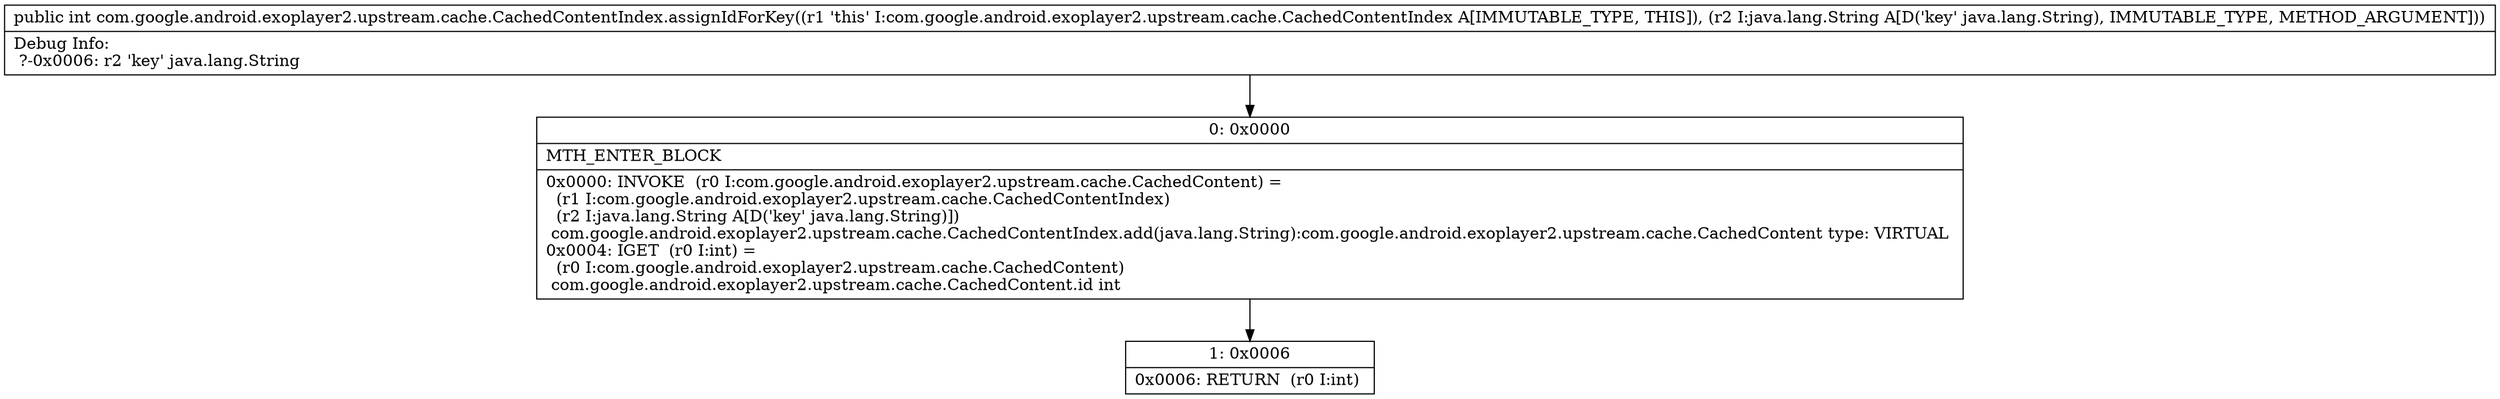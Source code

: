 digraph "CFG forcom.google.android.exoplayer2.upstream.cache.CachedContentIndex.assignIdForKey(Ljava\/lang\/String;)I" {
Node_0 [shape=record,label="{0\:\ 0x0000|MTH_ENTER_BLOCK\l|0x0000: INVOKE  (r0 I:com.google.android.exoplayer2.upstream.cache.CachedContent) = \l  (r1 I:com.google.android.exoplayer2.upstream.cache.CachedContentIndex)\l  (r2 I:java.lang.String A[D('key' java.lang.String)])\l com.google.android.exoplayer2.upstream.cache.CachedContentIndex.add(java.lang.String):com.google.android.exoplayer2.upstream.cache.CachedContent type: VIRTUAL \l0x0004: IGET  (r0 I:int) = \l  (r0 I:com.google.android.exoplayer2.upstream.cache.CachedContent)\l com.google.android.exoplayer2.upstream.cache.CachedContent.id int \l}"];
Node_1 [shape=record,label="{1\:\ 0x0006|0x0006: RETURN  (r0 I:int) \l}"];
MethodNode[shape=record,label="{public int com.google.android.exoplayer2.upstream.cache.CachedContentIndex.assignIdForKey((r1 'this' I:com.google.android.exoplayer2.upstream.cache.CachedContentIndex A[IMMUTABLE_TYPE, THIS]), (r2 I:java.lang.String A[D('key' java.lang.String), IMMUTABLE_TYPE, METHOD_ARGUMENT]))  | Debug Info:\l  ?\-0x0006: r2 'key' java.lang.String\l}"];
MethodNode -> Node_0;
Node_0 -> Node_1;
}

